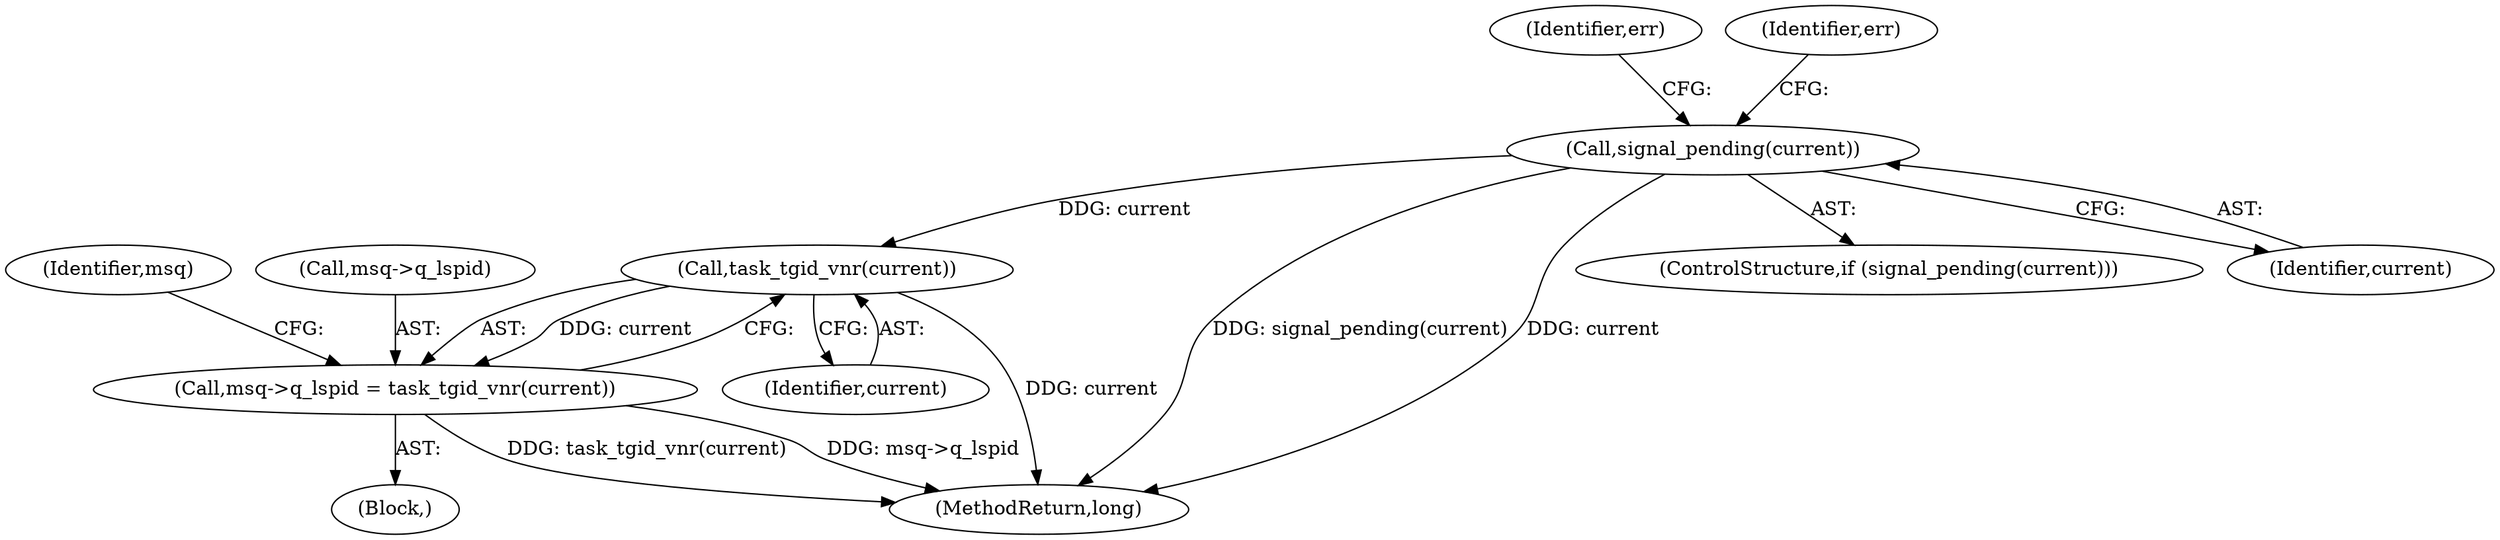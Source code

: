 digraph "0_linux_6062a8dc0517bce23e3c2f7d2fea5e22411269a3@API" {
"1000270" [label="(Call,signal_pending(current))"];
"1000282" [label="(Call,task_tgid_vnr(current))"];
"1000278" [label="(Call,msq->q_lspid = task_tgid_vnr(current))"];
"1000283" [label="(Identifier,current)"];
"1000286" [label="(Identifier,msq)"];
"1000108" [label="(Block,)"];
"1000270" [label="(Call,signal_pending(current))"];
"1000274" [label="(Identifier,err)"];
"1000342" [label="(MethodReturn,long)"];
"1000185" [label="(Identifier,err)"];
"1000269" [label="(ControlStructure,if (signal_pending(current)))"];
"1000278" [label="(Call,msq->q_lspid = task_tgid_vnr(current))"];
"1000271" [label="(Identifier,current)"];
"1000282" [label="(Call,task_tgid_vnr(current))"];
"1000279" [label="(Call,msq->q_lspid)"];
"1000270" -> "1000269"  [label="AST: "];
"1000270" -> "1000271"  [label="CFG: "];
"1000271" -> "1000270"  [label="AST: "];
"1000185" -> "1000270"  [label="CFG: "];
"1000274" -> "1000270"  [label="CFG: "];
"1000270" -> "1000342"  [label="DDG: signal_pending(current)"];
"1000270" -> "1000342"  [label="DDG: current"];
"1000270" -> "1000282"  [label="DDG: current"];
"1000282" -> "1000278"  [label="AST: "];
"1000282" -> "1000283"  [label="CFG: "];
"1000283" -> "1000282"  [label="AST: "];
"1000278" -> "1000282"  [label="CFG: "];
"1000282" -> "1000342"  [label="DDG: current"];
"1000282" -> "1000278"  [label="DDG: current"];
"1000278" -> "1000108"  [label="AST: "];
"1000279" -> "1000278"  [label="AST: "];
"1000286" -> "1000278"  [label="CFG: "];
"1000278" -> "1000342"  [label="DDG: task_tgid_vnr(current)"];
"1000278" -> "1000342"  [label="DDG: msq->q_lspid"];
}
